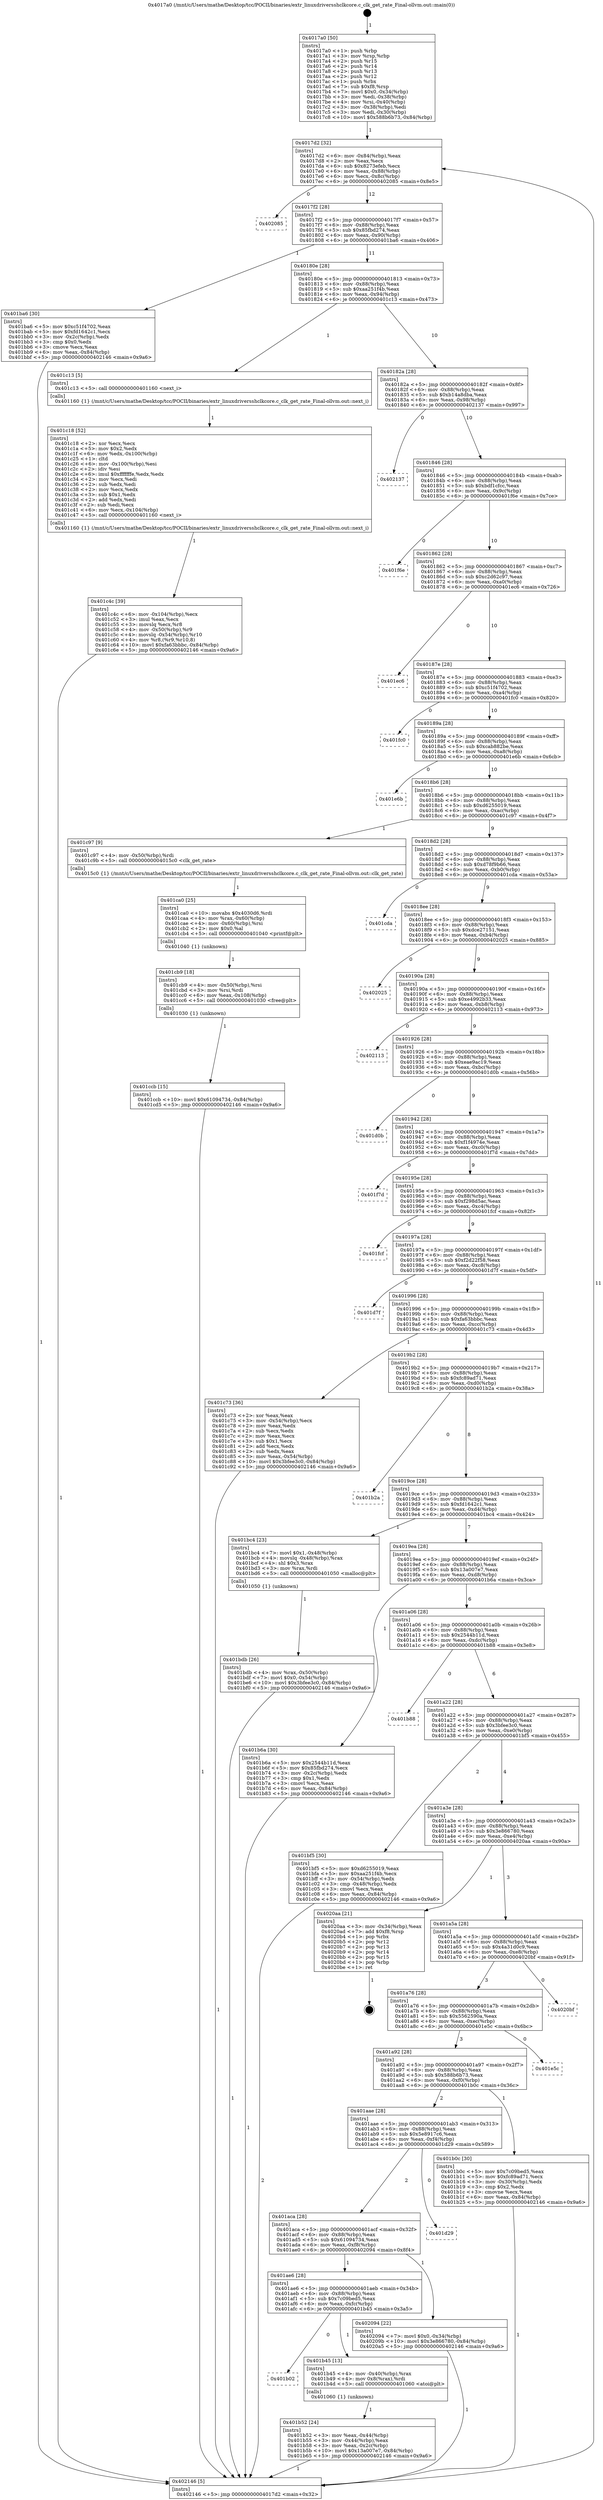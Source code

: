 digraph "0x4017a0" {
  label = "0x4017a0 (/mnt/c/Users/mathe/Desktop/tcc/POCII/binaries/extr_linuxdriversshclkcore.c_clk_get_rate_Final-ollvm.out::main(0))"
  labelloc = "t"
  node[shape=record]

  Entry [label="",width=0.3,height=0.3,shape=circle,fillcolor=black,style=filled]
  "0x4017d2" [label="{
     0x4017d2 [32]\l
     | [instrs]\l
     &nbsp;&nbsp;0x4017d2 \<+6\>: mov -0x84(%rbp),%eax\l
     &nbsp;&nbsp;0x4017d8 \<+2\>: mov %eax,%ecx\l
     &nbsp;&nbsp;0x4017da \<+6\>: sub $0x8273efeb,%ecx\l
     &nbsp;&nbsp;0x4017e0 \<+6\>: mov %eax,-0x88(%rbp)\l
     &nbsp;&nbsp;0x4017e6 \<+6\>: mov %ecx,-0x8c(%rbp)\l
     &nbsp;&nbsp;0x4017ec \<+6\>: je 0000000000402085 \<main+0x8e5\>\l
  }"]
  "0x402085" [label="{
     0x402085\l
  }", style=dashed]
  "0x4017f2" [label="{
     0x4017f2 [28]\l
     | [instrs]\l
     &nbsp;&nbsp;0x4017f2 \<+5\>: jmp 00000000004017f7 \<main+0x57\>\l
     &nbsp;&nbsp;0x4017f7 \<+6\>: mov -0x88(%rbp),%eax\l
     &nbsp;&nbsp;0x4017fd \<+5\>: sub $0x85fbd274,%eax\l
     &nbsp;&nbsp;0x401802 \<+6\>: mov %eax,-0x90(%rbp)\l
     &nbsp;&nbsp;0x401808 \<+6\>: je 0000000000401ba6 \<main+0x406\>\l
  }"]
  Exit [label="",width=0.3,height=0.3,shape=circle,fillcolor=black,style=filled,peripheries=2]
  "0x401ba6" [label="{
     0x401ba6 [30]\l
     | [instrs]\l
     &nbsp;&nbsp;0x401ba6 \<+5\>: mov $0xc51f4702,%eax\l
     &nbsp;&nbsp;0x401bab \<+5\>: mov $0xfd1642c1,%ecx\l
     &nbsp;&nbsp;0x401bb0 \<+3\>: mov -0x2c(%rbp),%edx\l
     &nbsp;&nbsp;0x401bb3 \<+3\>: cmp $0x0,%edx\l
     &nbsp;&nbsp;0x401bb6 \<+3\>: cmove %ecx,%eax\l
     &nbsp;&nbsp;0x401bb9 \<+6\>: mov %eax,-0x84(%rbp)\l
     &nbsp;&nbsp;0x401bbf \<+5\>: jmp 0000000000402146 \<main+0x9a6\>\l
  }"]
  "0x40180e" [label="{
     0x40180e [28]\l
     | [instrs]\l
     &nbsp;&nbsp;0x40180e \<+5\>: jmp 0000000000401813 \<main+0x73\>\l
     &nbsp;&nbsp;0x401813 \<+6\>: mov -0x88(%rbp),%eax\l
     &nbsp;&nbsp;0x401819 \<+5\>: sub $0xaa251f4b,%eax\l
     &nbsp;&nbsp;0x40181e \<+6\>: mov %eax,-0x94(%rbp)\l
     &nbsp;&nbsp;0x401824 \<+6\>: je 0000000000401c13 \<main+0x473\>\l
  }"]
  "0x401ccb" [label="{
     0x401ccb [15]\l
     | [instrs]\l
     &nbsp;&nbsp;0x401ccb \<+10\>: movl $0x61094734,-0x84(%rbp)\l
     &nbsp;&nbsp;0x401cd5 \<+5\>: jmp 0000000000402146 \<main+0x9a6\>\l
  }"]
  "0x401c13" [label="{
     0x401c13 [5]\l
     | [instrs]\l
     &nbsp;&nbsp;0x401c13 \<+5\>: call 0000000000401160 \<next_i\>\l
     | [calls]\l
     &nbsp;&nbsp;0x401160 \{1\} (/mnt/c/Users/mathe/Desktop/tcc/POCII/binaries/extr_linuxdriversshclkcore.c_clk_get_rate_Final-ollvm.out::next_i)\l
  }"]
  "0x40182a" [label="{
     0x40182a [28]\l
     | [instrs]\l
     &nbsp;&nbsp;0x40182a \<+5\>: jmp 000000000040182f \<main+0x8f\>\l
     &nbsp;&nbsp;0x40182f \<+6\>: mov -0x88(%rbp),%eax\l
     &nbsp;&nbsp;0x401835 \<+5\>: sub $0xb14a8dba,%eax\l
     &nbsp;&nbsp;0x40183a \<+6\>: mov %eax,-0x98(%rbp)\l
     &nbsp;&nbsp;0x401840 \<+6\>: je 0000000000402137 \<main+0x997\>\l
  }"]
  "0x401cb9" [label="{
     0x401cb9 [18]\l
     | [instrs]\l
     &nbsp;&nbsp;0x401cb9 \<+4\>: mov -0x50(%rbp),%rsi\l
     &nbsp;&nbsp;0x401cbd \<+3\>: mov %rsi,%rdi\l
     &nbsp;&nbsp;0x401cc0 \<+6\>: mov %eax,-0x108(%rbp)\l
     &nbsp;&nbsp;0x401cc6 \<+5\>: call 0000000000401030 \<free@plt\>\l
     | [calls]\l
     &nbsp;&nbsp;0x401030 \{1\} (unknown)\l
  }"]
  "0x402137" [label="{
     0x402137\l
  }", style=dashed]
  "0x401846" [label="{
     0x401846 [28]\l
     | [instrs]\l
     &nbsp;&nbsp;0x401846 \<+5\>: jmp 000000000040184b \<main+0xab\>\l
     &nbsp;&nbsp;0x40184b \<+6\>: mov -0x88(%rbp),%eax\l
     &nbsp;&nbsp;0x401851 \<+5\>: sub $0xbdf1cfcc,%eax\l
     &nbsp;&nbsp;0x401856 \<+6\>: mov %eax,-0x9c(%rbp)\l
     &nbsp;&nbsp;0x40185c \<+6\>: je 0000000000401f6e \<main+0x7ce\>\l
  }"]
  "0x401ca0" [label="{
     0x401ca0 [25]\l
     | [instrs]\l
     &nbsp;&nbsp;0x401ca0 \<+10\>: movabs $0x4030d6,%rdi\l
     &nbsp;&nbsp;0x401caa \<+4\>: mov %rax,-0x60(%rbp)\l
     &nbsp;&nbsp;0x401cae \<+4\>: mov -0x60(%rbp),%rsi\l
     &nbsp;&nbsp;0x401cb2 \<+2\>: mov $0x0,%al\l
     &nbsp;&nbsp;0x401cb4 \<+5\>: call 0000000000401040 \<printf@plt\>\l
     | [calls]\l
     &nbsp;&nbsp;0x401040 \{1\} (unknown)\l
  }"]
  "0x401f6e" [label="{
     0x401f6e\l
  }", style=dashed]
  "0x401862" [label="{
     0x401862 [28]\l
     | [instrs]\l
     &nbsp;&nbsp;0x401862 \<+5\>: jmp 0000000000401867 \<main+0xc7\>\l
     &nbsp;&nbsp;0x401867 \<+6\>: mov -0x88(%rbp),%eax\l
     &nbsp;&nbsp;0x40186d \<+5\>: sub $0xc2d62c97,%eax\l
     &nbsp;&nbsp;0x401872 \<+6\>: mov %eax,-0xa0(%rbp)\l
     &nbsp;&nbsp;0x401878 \<+6\>: je 0000000000401ec6 \<main+0x726\>\l
  }"]
  "0x401c4c" [label="{
     0x401c4c [39]\l
     | [instrs]\l
     &nbsp;&nbsp;0x401c4c \<+6\>: mov -0x104(%rbp),%ecx\l
     &nbsp;&nbsp;0x401c52 \<+3\>: imul %eax,%ecx\l
     &nbsp;&nbsp;0x401c55 \<+3\>: movslq %ecx,%r8\l
     &nbsp;&nbsp;0x401c58 \<+4\>: mov -0x50(%rbp),%r9\l
     &nbsp;&nbsp;0x401c5c \<+4\>: movslq -0x54(%rbp),%r10\l
     &nbsp;&nbsp;0x401c60 \<+4\>: mov %r8,(%r9,%r10,8)\l
     &nbsp;&nbsp;0x401c64 \<+10\>: movl $0xfa63bbbc,-0x84(%rbp)\l
     &nbsp;&nbsp;0x401c6e \<+5\>: jmp 0000000000402146 \<main+0x9a6\>\l
  }"]
  "0x401ec6" [label="{
     0x401ec6\l
  }", style=dashed]
  "0x40187e" [label="{
     0x40187e [28]\l
     | [instrs]\l
     &nbsp;&nbsp;0x40187e \<+5\>: jmp 0000000000401883 \<main+0xe3\>\l
     &nbsp;&nbsp;0x401883 \<+6\>: mov -0x88(%rbp),%eax\l
     &nbsp;&nbsp;0x401889 \<+5\>: sub $0xc51f4702,%eax\l
     &nbsp;&nbsp;0x40188e \<+6\>: mov %eax,-0xa4(%rbp)\l
     &nbsp;&nbsp;0x401894 \<+6\>: je 0000000000401fc0 \<main+0x820\>\l
  }"]
  "0x401c18" [label="{
     0x401c18 [52]\l
     | [instrs]\l
     &nbsp;&nbsp;0x401c18 \<+2\>: xor %ecx,%ecx\l
     &nbsp;&nbsp;0x401c1a \<+5\>: mov $0x2,%edx\l
     &nbsp;&nbsp;0x401c1f \<+6\>: mov %edx,-0x100(%rbp)\l
     &nbsp;&nbsp;0x401c25 \<+1\>: cltd\l
     &nbsp;&nbsp;0x401c26 \<+6\>: mov -0x100(%rbp),%esi\l
     &nbsp;&nbsp;0x401c2c \<+2\>: idiv %esi\l
     &nbsp;&nbsp;0x401c2e \<+6\>: imul $0xfffffffe,%edx,%edx\l
     &nbsp;&nbsp;0x401c34 \<+2\>: mov %ecx,%edi\l
     &nbsp;&nbsp;0x401c36 \<+2\>: sub %edx,%edi\l
     &nbsp;&nbsp;0x401c38 \<+2\>: mov %ecx,%edx\l
     &nbsp;&nbsp;0x401c3a \<+3\>: sub $0x1,%edx\l
     &nbsp;&nbsp;0x401c3d \<+2\>: add %edx,%edi\l
     &nbsp;&nbsp;0x401c3f \<+2\>: sub %edi,%ecx\l
     &nbsp;&nbsp;0x401c41 \<+6\>: mov %ecx,-0x104(%rbp)\l
     &nbsp;&nbsp;0x401c47 \<+5\>: call 0000000000401160 \<next_i\>\l
     | [calls]\l
     &nbsp;&nbsp;0x401160 \{1\} (/mnt/c/Users/mathe/Desktop/tcc/POCII/binaries/extr_linuxdriversshclkcore.c_clk_get_rate_Final-ollvm.out::next_i)\l
  }"]
  "0x401fc0" [label="{
     0x401fc0\l
  }", style=dashed]
  "0x40189a" [label="{
     0x40189a [28]\l
     | [instrs]\l
     &nbsp;&nbsp;0x40189a \<+5\>: jmp 000000000040189f \<main+0xff\>\l
     &nbsp;&nbsp;0x40189f \<+6\>: mov -0x88(%rbp),%eax\l
     &nbsp;&nbsp;0x4018a5 \<+5\>: sub $0xcab882be,%eax\l
     &nbsp;&nbsp;0x4018aa \<+6\>: mov %eax,-0xa8(%rbp)\l
     &nbsp;&nbsp;0x4018b0 \<+6\>: je 0000000000401e6b \<main+0x6cb\>\l
  }"]
  "0x401bdb" [label="{
     0x401bdb [26]\l
     | [instrs]\l
     &nbsp;&nbsp;0x401bdb \<+4\>: mov %rax,-0x50(%rbp)\l
     &nbsp;&nbsp;0x401bdf \<+7\>: movl $0x0,-0x54(%rbp)\l
     &nbsp;&nbsp;0x401be6 \<+10\>: movl $0x3bfee3c0,-0x84(%rbp)\l
     &nbsp;&nbsp;0x401bf0 \<+5\>: jmp 0000000000402146 \<main+0x9a6\>\l
  }"]
  "0x401e6b" [label="{
     0x401e6b\l
  }", style=dashed]
  "0x4018b6" [label="{
     0x4018b6 [28]\l
     | [instrs]\l
     &nbsp;&nbsp;0x4018b6 \<+5\>: jmp 00000000004018bb \<main+0x11b\>\l
     &nbsp;&nbsp;0x4018bb \<+6\>: mov -0x88(%rbp),%eax\l
     &nbsp;&nbsp;0x4018c1 \<+5\>: sub $0xd6255019,%eax\l
     &nbsp;&nbsp;0x4018c6 \<+6\>: mov %eax,-0xac(%rbp)\l
     &nbsp;&nbsp;0x4018cc \<+6\>: je 0000000000401c97 \<main+0x4f7\>\l
  }"]
  "0x401b52" [label="{
     0x401b52 [24]\l
     | [instrs]\l
     &nbsp;&nbsp;0x401b52 \<+3\>: mov %eax,-0x44(%rbp)\l
     &nbsp;&nbsp;0x401b55 \<+3\>: mov -0x44(%rbp),%eax\l
     &nbsp;&nbsp;0x401b58 \<+3\>: mov %eax,-0x2c(%rbp)\l
     &nbsp;&nbsp;0x401b5b \<+10\>: movl $0x13a007e7,-0x84(%rbp)\l
     &nbsp;&nbsp;0x401b65 \<+5\>: jmp 0000000000402146 \<main+0x9a6\>\l
  }"]
  "0x401c97" [label="{
     0x401c97 [9]\l
     | [instrs]\l
     &nbsp;&nbsp;0x401c97 \<+4\>: mov -0x50(%rbp),%rdi\l
     &nbsp;&nbsp;0x401c9b \<+5\>: call 00000000004015c0 \<clk_get_rate\>\l
     | [calls]\l
     &nbsp;&nbsp;0x4015c0 \{1\} (/mnt/c/Users/mathe/Desktop/tcc/POCII/binaries/extr_linuxdriversshclkcore.c_clk_get_rate_Final-ollvm.out::clk_get_rate)\l
  }"]
  "0x4018d2" [label="{
     0x4018d2 [28]\l
     | [instrs]\l
     &nbsp;&nbsp;0x4018d2 \<+5\>: jmp 00000000004018d7 \<main+0x137\>\l
     &nbsp;&nbsp;0x4018d7 \<+6\>: mov -0x88(%rbp),%eax\l
     &nbsp;&nbsp;0x4018dd \<+5\>: sub $0xd78f9b66,%eax\l
     &nbsp;&nbsp;0x4018e2 \<+6\>: mov %eax,-0xb0(%rbp)\l
     &nbsp;&nbsp;0x4018e8 \<+6\>: je 0000000000401cda \<main+0x53a\>\l
  }"]
  "0x401b02" [label="{
     0x401b02\l
  }", style=dashed]
  "0x401cda" [label="{
     0x401cda\l
  }", style=dashed]
  "0x4018ee" [label="{
     0x4018ee [28]\l
     | [instrs]\l
     &nbsp;&nbsp;0x4018ee \<+5\>: jmp 00000000004018f3 \<main+0x153\>\l
     &nbsp;&nbsp;0x4018f3 \<+6\>: mov -0x88(%rbp),%eax\l
     &nbsp;&nbsp;0x4018f9 \<+5\>: sub $0xdce27151,%eax\l
     &nbsp;&nbsp;0x4018fe \<+6\>: mov %eax,-0xb4(%rbp)\l
     &nbsp;&nbsp;0x401904 \<+6\>: je 0000000000402025 \<main+0x885\>\l
  }"]
  "0x401b45" [label="{
     0x401b45 [13]\l
     | [instrs]\l
     &nbsp;&nbsp;0x401b45 \<+4\>: mov -0x40(%rbp),%rax\l
     &nbsp;&nbsp;0x401b49 \<+4\>: mov 0x8(%rax),%rdi\l
     &nbsp;&nbsp;0x401b4d \<+5\>: call 0000000000401060 \<atoi@plt\>\l
     | [calls]\l
     &nbsp;&nbsp;0x401060 \{1\} (unknown)\l
  }"]
  "0x402025" [label="{
     0x402025\l
  }", style=dashed]
  "0x40190a" [label="{
     0x40190a [28]\l
     | [instrs]\l
     &nbsp;&nbsp;0x40190a \<+5\>: jmp 000000000040190f \<main+0x16f\>\l
     &nbsp;&nbsp;0x40190f \<+6\>: mov -0x88(%rbp),%eax\l
     &nbsp;&nbsp;0x401915 \<+5\>: sub $0xe4992b33,%eax\l
     &nbsp;&nbsp;0x40191a \<+6\>: mov %eax,-0xb8(%rbp)\l
     &nbsp;&nbsp;0x401920 \<+6\>: je 0000000000402113 \<main+0x973\>\l
  }"]
  "0x401ae6" [label="{
     0x401ae6 [28]\l
     | [instrs]\l
     &nbsp;&nbsp;0x401ae6 \<+5\>: jmp 0000000000401aeb \<main+0x34b\>\l
     &nbsp;&nbsp;0x401aeb \<+6\>: mov -0x88(%rbp),%eax\l
     &nbsp;&nbsp;0x401af1 \<+5\>: sub $0x7c09bed5,%eax\l
     &nbsp;&nbsp;0x401af6 \<+6\>: mov %eax,-0xfc(%rbp)\l
     &nbsp;&nbsp;0x401afc \<+6\>: je 0000000000401b45 \<main+0x3a5\>\l
  }"]
  "0x402113" [label="{
     0x402113\l
  }", style=dashed]
  "0x401926" [label="{
     0x401926 [28]\l
     | [instrs]\l
     &nbsp;&nbsp;0x401926 \<+5\>: jmp 000000000040192b \<main+0x18b\>\l
     &nbsp;&nbsp;0x40192b \<+6\>: mov -0x88(%rbp),%eax\l
     &nbsp;&nbsp;0x401931 \<+5\>: sub $0xeae9ac19,%eax\l
     &nbsp;&nbsp;0x401936 \<+6\>: mov %eax,-0xbc(%rbp)\l
     &nbsp;&nbsp;0x40193c \<+6\>: je 0000000000401d0b \<main+0x56b\>\l
  }"]
  "0x402094" [label="{
     0x402094 [22]\l
     | [instrs]\l
     &nbsp;&nbsp;0x402094 \<+7\>: movl $0x0,-0x34(%rbp)\l
     &nbsp;&nbsp;0x40209b \<+10\>: movl $0x3e866780,-0x84(%rbp)\l
     &nbsp;&nbsp;0x4020a5 \<+5\>: jmp 0000000000402146 \<main+0x9a6\>\l
  }"]
  "0x401d0b" [label="{
     0x401d0b\l
  }", style=dashed]
  "0x401942" [label="{
     0x401942 [28]\l
     | [instrs]\l
     &nbsp;&nbsp;0x401942 \<+5\>: jmp 0000000000401947 \<main+0x1a7\>\l
     &nbsp;&nbsp;0x401947 \<+6\>: mov -0x88(%rbp),%eax\l
     &nbsp;&nbsp;0x40194d \<+5\>: sub $0xf1f4974e,%eax\l
     &nbsp;&nbsp;0x401952 \<+6\>: mov %eax,-0xc0(%rbp)\l
     &nbsp;&nbsp;0x401958 \<+6\>: je 0000000000401f7d \<main+0x7dd\>\l
  }"]
  "0x401aca" [label="{
     0x401aca [28]\l
     | [instrs]\l
     &nbsp;&nbsp;0x401aca \<+5\>: jmp 0000000000401acf \<main+0x32f\>\l
     &nbsp;&nbsp;0x401acf \<+6\>: mov -0x88(%rbp),%eax\l
     &nbsp;&nbsp;0x401ad5 \<+5\>: sub $0x61094734,%eax\l
     &nbsp;&nbsp;0x401ada \<+6\>: mov %eax,-0xf8(%rbp)\l
     &nbsp;&nbsp;0x401ae0 \<+6\>: je 0000000000402094 \<main+0x8f4\>\l
  }"]
  "0x401f7d" [label="{
     0x401f7d\l
  }", style=dashed]
  "0x40195e" [label="{
     0x40195e [28]\l
     | [instrs]\l
     &nbsp;&nbsp;0x40195e \<+5\>: jmp 0000000000401963 \<main+0x1c3\>\l
     &nbsp;&nbsp;0x401963 \<+6\>: mov -0x88(%rbp),%eax\l
     &nbsp;&nbsp;0x401969 \<+5\>: sub $0xf298d5ac,%eax\l
     &nbsp;&nbsp;0x40196e \<+6\>: mov %eax,-0xc4(%rbp)\l
     &nbsp;&nbsp;0x401974 \<+6\>: je 0000000000401fcf \<main+0x82f\>\l
  }"]
  "0x401d29" [label="{
     0x401d29\l
  }", style=dashed]
  "0x401fcf" [label="{
     0x401fcf\l
  }", style=dashed]
  "0x40197a" [label="{
     0x40197a [28]\l
     | [instrs]\l
     &nbsp;&nbsp;0x40197a \<+5\>: jmp 000000000040197f \<main+0x1df\>\l
     &nbsp;&nbsp;0x40197f \<+6\>: mov -0x88(%rbp),%eax\l
     &nbsp;&nbsp;0x401985 \<+5\>: sub $0xf2d22f58,%eax\l
     &nbsp;&nbsp;0x40198a \<+6\>: mov %eax,-0xc8(%rbp)\l
     &nbsp;&nbsp;0x401990 \<+6\>: je 0000000000401d7f \<main+0x5df\>\l
  }"]
  "0x4017a0" [label="{
     0x4017a0 [50]\l
     | [instrs]\l
     &nbsp;&nbsp;0x4017a0 \<+1\>: push %rbp\l
     &nbsp;&nbsp;0x4017a1 \<+3\>: mov %rsp,%rbp\l
     &nbsp;&nbsp;0x4017a4 \<+2\>: push %r15\l
     &nbsp;&nbsp;0x4017a6 \<+2\>: push %r14\l
     &nbsp;&nbsp;0x4017a8 \<+2\>: push %r13\l
     &nbsp;&nbsp;0x4017aa \<+2\>: push %r12\l
     &nbsp;&nbsp;0x4017ac \<+1\>: push %rbx\l
     &nbsp;&nbsp;0x4017ad \<+7\>: sub $0xf8,%rsp\l
     &nbsp;&nbsp;0x4017b4 \<+7\>: movl $0x0,-0x34(%rbp)\l
     &nbsp;&nbsp;0x4017bb \<+3\>: mov %edi,-0x38(%rbp)\l
     &nbsp;&nbsp;0x4017be \<+4\>: mov %rsi,-0x40(%rbp)\l
     &nbsp;&nbsp;0x4017c2 \<+3\>: mov -0x38(%rbp),%edi\l
     &nbsp;&nbsp;0x4017c5 \<+3\>: mov %edi,-0x30(%rbp)\l
     &nbsp;&nbsp;0x4017c8 \<+10\>: movl $0x588b6b73,-0x84(%rbp)\l
  }"]
  "0x401d7f" [label="{
     0x401d7f\l
  }", style=dashed]
  "0x401996" [label="{
     0x401996 [28]\l
     | [instrs]\l
     &nbsp;&nbsp;0x401996 \<+5\>: jmp 000000000040199b \<main+0x1fb\>\l
     &nbsp;&nbsp;0x40199b \<+6\>: mov -0x88(%rbp),%eax\l
     &nbsp;&nbsp;0x4019a1 \<+5\>: sub $0xfa63bbbc,%eax\l
     &nbsp;&nbsp;0x4019a6 \<+6\>: mov %eax,-0xcc(%rbp)\l
     &nbsp;&nbsp;0x4019ac \<+6\>: je 0000000000401c73 \<main+0x4d3\>\l
  }"]
  "0x402146" [label="{
     0x402146 [5]\l
     | [instrs]\l
     &nbsp;&nbsp;0x402146 \<+5\>: jmp 00000000004017d2 \<main+0x32\>\l
  }"]
  "0x401c73" [label="{
     0x401c73 [36]\l
     | [instrs]\l
     &nbsp;&nbsp;0x401c73 \<+2\>: xor %eax,%eax\l
     &nbsp;&nbsp;0x401c75 \<+3\>: mov -0x54(%rbp),%ecx\l
     &nbsp;&nbsp;0x401c78 \<+2\>: mov %eax,%edx\l
     &nbsp;&nbsp;0x401c7a \<+2\>: sub %ecx,%edx\l
     &nbsp;&nbsp;0x401c7c \<+2\>: mov %eax,%ecx\l
     &nbsp;&nbsp;0x401c7e \<+3\>: sub $0x1,%ecx\l
     &nbsp;&nbsp;0x401c81 \<+2\>: add %ecx,%edx\l
     &nbsp;&nbsp;0x401c83 \<+2\>: sub %edx,%eax\l
     &nbsp;&nbsp;0x401c85 \<+3\>: mov %eax,-0x54(%rbp)\l
     &nbsp;&nbsp;0x401c88 \<+10\>: movl $0x3bfee3c0,-0x84(%rbp)\l
     &nbsp;&nbsp;0x401c92 \<+5\>: jmp 0000000000402146 \<main+0x9a6\>\l
  }"]
  "0x4019b2" [label="{
     0x4019b2 [28]\l
     | [instrs]\l
     &nbsp;&nbsp;0x4019b2 \<+5\>: jmp 00000000004019b7 \<main+0x217\>\l
     &nbsp;&nbsp;0x4019b7 \<+6\>: mov -0x88(%rbp),%eax\l
     &nbsp;&nbsp;0x4019bd \<+5\>: sub $0xfc89ad71,%eax\l
     &nbsp;&nbsp;0x4019c2 \<+6\>: mov %eax,-0xd0(%rbp)\l
     &nbsp;&nbsp;0x4019c8 \<+6\>: je 0000000000401b2a \<main+0x38a\>\l
  }"]
  "0x401aae" [label="{
     0x401aae [28]\l
     | [instrs]\l
     &nbsp;&nbsp;0x401aae \<+5\>: jmp 0000000000401ab3 \<main+0x313\>\l
     &nbsp;&nbsp;0x401ab3 \<+6\>: mov -0x88(%rbp),%eax\l
     &nbsp;&nbsp;0x401ab9 \<+5\>: sub $0x5e8917c6,%eax\l
     &nbsp;&nbsp;0x401abe \<+6\>: mov %eax,-0xf4(%rbp)\l
     &nbsp;&nbsp;0x401ac4 \<+6\>: je 0000000000401d29 \<main+0x589\>\l
  }"]
  "0x401b2a" [label="{
     0x401b2a\l
  }", style=dashed]
  "0x4019ce" [label="{
     0x4019ce [28]\l
     | [instrs]\l
     &nbsp;&nbsp;0x4019ce \<+5\>: jmp 00000000004019d3 \<main+0x233\>\l
     &nbsp;&nbsp;0x4019d3 \<+6\>: mov -0x88(%rbp),%eax\l
     &nbsp;&nbsp;0x4019d9 \<+5\>: sub $0xfd1642c1,%eax\l
     &nbsp;&nbsp;0x4019de \<+6\>: mov %eax,-0xd4(%rbp)\l
     &nbsp;&nbsp;0x4019e4 \<+6\>: je 0000000000401bc4 \<main+0x424\>\l
  }"]
  "0x401b0c" [label="{
     0x401b0c [30]\l
     | [instrs]\l
     &nbsp;&nbsp;0x401b0c \<+5\>: mov $0x7c09bed5,%eax\l
     &nbsp;&nbsp;0x401b11 \<+5\>: mov $0xfc89ad71,%ecx\l
     &nbsp;&nbsp;0x401b16 \<+3\>: mov -0x30(%rbp),%edx\l
     &nbsp;&nbsp;0x401b19 \<+3\>: cmp $0x2,%edx\l
     &nbsp;&nbsp;0x401b1c \<+3\>: cmovne %ecx,%eax\l
     &nbsp;&nbsp;0x401b1f \<+6\>: mov %eax,-0x84(%rbp)\l
     &nbsp;&nbsp;0x401b25 \<+5\>: jmp 0000000000402146 \<main+0x9a6\>\l
  }"]
  "0x401bc4" [label="{
     0x401bc4 [23]\l
     | [instrs]\l
     &nbsp;&nbsp;0x401bc4 \<+7\>: movl $0x1,-0x48(%rbp)\l
     &nbsp;&nbsp;0x401bcb \<+4\>: movslq -0x48(%rbp),%rax\l
     &nbsp;&nbsp;0x401bcf \<+4\>: shl $0x3,%rax\l
     &nbsp;&nbsp;0x401bd3 \<+3\>: mov %rax,%rdi\l
     &nbsp;&nbsp;0x401bd6 \<+5\>: call 0000000000401050 \<malloc@plt\>\l
     | [calls]\l
     &nbsp;&nbsp;0x401050 \{1\} (unknown)\l
  }"]
  "0x4019ea" [label="{
     0x4019ea [28]\l
     | [instrs]\l
     &nbsp;&nbsp;0x4019ea \<+5\>: jmp 00000000004019ef \<main+0x24f\>\l
     &nbsp;&nbsp;0x4019ef \<+6\>: mov -0x88(%rbp),%eax\l
     &nbsp;&nbsp;0x4019f5 \<+5\>: sub $0x13a007e7,%eax\l
     &nbsp;&nbsp;0x4019fa \<+6\>: mov %eax,-0xd8(%rbp)\l
     &nbsp;&nbsp;0x401a00 \<+6\>: je 0000000000401b6a \<main+0x3ca\>\l
  }"]
  "0x401a92" [label="{
     0x401a92 [28]\l
     | [instrs]\l
     &nbsp;&nbsp;0x401a92 \<+5\>: jmp 0000000000401a97 \<main+0x2f7\>\l
     &nbsp;&nbsp;0x401a97 \<+6\>: mov -0x88(%rbp),%eax\l
     &nbsp;&nbsp;0x401a9d \<+5\>: sub $0x588b6b73,%eax\l
     &nbsp;&nbsp;0x401aa2 \<+6\>: mov %eax,-0xf0(%rbp)\l
     &nbsp;&nbsp;0x401aa8 \<+6\>: je 0000000000401b0c \<main+0x36c\>\l
  }"]
  "0x401b6a" [label="{
     0x401b6a [30]\l
     | [instrs]\l
     &nbsp;&nbsp;0x401b6a \<+5\>: mov $0x2544b11d,%eax\l
     &nbsp;&nbsp;0x401b6f \<+5\>: mov $0x85fbd274,%ecx\l
     &nbsp;&nbsp;0x401b74 \<+3\>: mov -0x2c(%rbp),%edx\l
     &nbsp;&nbsp;0x401b77 \<+3\>: cmp $0x1,%edx\l
     &nbsp;&nbsp;0x401b7a \<+3\>: cmovl %ecx,%eax\l
     &nbsp;&nbsp;0x401b7d \<+6\>: mov %eax,-0x84(%rbp)\l
     &nbsp;&nbsp;0x401b83 \<+5\>: jmp 0000000000402146 \<main+0x9a6\>\l
  }"]
  "0x401a06" [label="{
     0x401a06 [28]\l
     | [instrs]\l
     &nbsp;&nbsp;0x401a06 \<+5\>: jmp 0000000000401a0b \<main+0x26b\>\l
     &nbsp;&nbsp;0x401a0b \<+6\>: mov -0x88(%rbp),%eax\l
     &nbsp;&nbsp;0x401a11 \<+5\>: sub $0x2544b11d,%eax\l
     &nbsp;&nbsp;0x401a16 \<+6\>: mov %eax,-0xdc(%rbp)\l
     &nbsp;&nbsp;0x401a1c \<+6\>: je 0000000000401b88 \<main+0x3e8\>\l
  }"]
  "0x401e5c" [label="{
     0x401e5c\l
  }", style=dashed]
  "0x401b88" [label="{
     0x401b88\l
  }", style=dashed]
  "0x401a22" [label="{
     0x401a22 [28]\l
     | [instrs]\l
     &nbsp;&nbsp;0x401a22 \<+5\>: jmp 0000000000401a27 \<main+0x287\>\l
     &nbsp;&nbsp;0x401a27 \<+6\>: mov -0x88(%rbp),%eax\l
     &nbsp;&nbsp;0x401a2d \<+5\>: sub $0x3bfee3c0,%eax\l
     &nbsp;&nbsp;0x401a32 \<+6\>: mov %eax,-0xe0(%rbp)\l
     &nbsp;&nbsp;0x401a38 \<+6\>: je 0000000000401bf5 \<main+0x455\>\l
  }"]
  "0x401a76" [label="{
     0x401a76 [28]\l
     | [instrs]\l
     &nbsp;&nbsp;0x401a76 \<+5\>: jmp 0000000000401a7b \<main+0x2db\>\l
     &nbsp;&nbsp;0x401a7b \<+6\>: mov -0x88(%rbp),%eax\l
     &nbsp;&nbsp;0x401a81 \<+5\>: sub $0x5562590a,%eax\l
     &nbsp;&nbsp;0x401a86 \<+6\>: mov %eax,-0xec(%rbp)\l
     &nbsp;&nbsp;0x401a8c \<+6\>: je 0000000000401e5c \<main+0x6bc\>\l
  }"]
  "0x401bf5" [label="{
     0x401bf5 [30]\l
     | [instrs]\l
     &nbsp;&nbsp;0x401bf5 \<+5\>: mov $0xd6255019,%eax\l
     &nbsp;&nbsp;0x401bfa \<+5\>: mov $0xaa251f4b,%ecx\l
     &nbsp;&nbsp;0x401bff \<+3\>: mov -0x54(%rbp),%edx\l
     &nbsp;&nbsp;0x401c02 \<+3\>: cmp -0x48(%rbp),%edx\l
     &nbsp;&nbsp;0x401c05 \<+3\>: cmovl %ecx,%eax\l
     &nbsp;&nbsp;0x401c08 \<+6\>: mov %eax,-0x84(%rbp)\l
     &nbsp;&nbsp;0x401c0e \<+5\>: jmp 0000000000402146 \<main+0x9a6\>\l
  }"]
  "0x401a3e" [label="{
     0x401a3e [28]\l
     | [instrs]\l
     &nbsp;&nbsp;0x401a3e \<+5\>: jmp 0000000000401a43 \<main+0x2a3\>\l
     &nbsp;&nbsp;0x401a43 \<+6\>: mov -0x88(%rbp),%eax\l
     &nbsp;&nbsp;0x401a49 \<+5\>: sub $0x3e866780,%eax\l
     &nbsp;&nbsp;0x401a4e \<+6\>: mov %eax,-0xe4(%rbp)\l
     &nbsp;&nbsp;0x401a54 \<+6\>: je 00000000004020aa \<main+0x90a\>\l
  }"]
  "0x4020bf" [label="{
     0x4020bf\l
  }", style=dashed]
  "0x4020aa" [label="{
     0x4020aa [21]\l
     | [instrs]\l
     &nbsp;&nbsp;0x4020aa \<+3\>: mov -0x34(%rbp),%eax\l
     &nbsp;&nbsp;0x4020ad \<+7\>: add $0xf8,%rsp\l
     &nbsp;&nbsp;0x4020b4 \<+1\>: pop %rbx\l
     &nbsp;&nbsp;0x4020b5 \<+2\>: pop %r12\l
     &nbsp;&nbsp;0x4020b7 \<+2\>: pop %r13\l
     &nbsp;&nbsp;0x4020b9 \<+2\>: pop %r14\l
     &nbsp;&nbsp;0x4020bb \<+2\>: pop %r15\l
     &nbsp;&nbsp;0x4020bd \<+1\>: pop %rbp\l
     &nbsp;&nbsp;0x4020be \<+1\>: ret\l
  }"]
  "0x401a5a" [label="{
     0x401a5a [28]\l
     | [instrs]\l
     &nbsp;&nbsp;0x401a5a \<+5\>: jmp 0000000000401a5f \<main+0x2bf\>\l
     &nbsp;&nbsp;0x401a5f \<+6\>: mov -0x88(%rbp),%eax\l
     &nbsp;&nbsp;0x401a65 \<+5\>: sub $0x4a31d0c9,%eax\l
     &nbsp;&nbsp;0x401a6a \<+6\>: mov %eax,-0xe8(%rbp)\l
     &nbsp;&nbsp;0x401a70 \<+6\>: je 00000000004020bf \<main+0x91f\>\l
  }"]
  Entry -> "0x4017a0" [label=" 1"]
  "0x4017d2" -> "0x402085" [label=" 0"]
  "0x4017d2" -> "0x4017f2" [label=" 12"]
  "0x4020aa" -> Exit [label=" 1"]
  "0x4017f2" -> "0x401ba6" [label=" 1"]
  "0x4017f2" -> "0x40180e" [label=" 11"]
  "0x402094" -> "0x402146" [label=" 1"]
  "0x40180e" -> "0x401c13" [label=" 1"]
  "0x40180e" -> "0x40182a" [label=" 10"]
  "0x401ccb" -> "0x402146" [label=" 1"]
  "0x40182a" -> "0x402137" [label=" 0"]
  "0x40182a" -> "0x401846" [label=" 10"]
  "0x401cb9" -> "0x401ccb" [label=" 1"]
  "0x401846" -> "0x401f6e" [label=" 0"]
  "0x401846" -> "0x401862" [label=" 10"]
  "0x401ca0" -> "0x401cb9" [label=" 1"]
  "0x401862" -> "0x401ec6" [label=" 0"]
  "0x401862" -> "0x40187e" [label=" 10"]
  "0x401c97" -> "0x401ca0" [label=" 1"]
  "0x40187e" -> "0x401fc0" [label=" 0"]
  "0x40187e" -> "0x40189a" [label=" 10"]
  "0x401c73" -> "0x402146" [label=" 1"]
  "0x40189a" -> "0x401e6b" [label=" 0"]
  "0x40189a" -> "0x4018b6" [label=" 10"]
  "0x401c4c" -> "0x402146" [label=" 1"]
  "0x4018b6" -> "0x401c97" [label=" 1"]
  "0x4018b6" -> "0x4018d2" [label=" 9"]
  "0x401c18" -> "0x401c4c" [label=" 1"]
  "0x4018d2" -> "0x401cda" [label=" 0"]
  "0x4018d2" -> "0x4018ee" [label=" 9"]
  "0x401c13" -> "0x401c18" [label=" 1"]
  "0x4018ee" -> "0x402025" [label=" 0"]
  "0x4018ee" -> "0x40190a" [label=" 9"]
  "0x401bf5" -> "0x402146" [label=" 2"]
  "0x40190a" -> "0x402113" [label=" 0"]
  "0x40190a" -> "0x401926" [label=" 9"]
  "0x401bc4" -> "0x401bdb" [label=" 1"]
  "0x401926" -> "0x401d0b" [label=" 0"]
  "0x401926" -> "0x401942" [label=" 9"]
  "0x401ba6" -> "0x402146" [label=" 1"]
  "0x401942" -> "0x401f7d" [label=" 0"]
  "0x401942" -> "0x40195e" [label=" 9"]
  "0x401b52" -> "0x402146" [label=" 1"]
  "0x40195e" -> "0x401fcf" [label=" 0"]
  "0x40195e" -> "0x40197a" [label=" 9"]
  "0x401b45" -> "0x401b52" [label=" 1"]
  "0x40197a" -> "0x401d7f" [label=" 0"]
  "0x40197a" -> "0x401996" [label=" 9"]
  "0x401ae6" -> "0x401b45" [label=" 1"]
  "0x401996" -> "0x401c73" [label=" 1"]
  "0x401996" -> "0x4019b2" [label=" 8"]
  "0x401bdb" -> "0x402146" [label=" 1"]
  "0x4019b2" -> "0x401b2a" [label=" 0"]
  "0x4019b2" -> "0x4019ce" [label=" 8"]
  "0x401aca" -> "0x401ae6" [label=" 1"]
  "0x4019ce" -> "0x401bc4" [label=" 1"]
  "0x4019ce" -> "0x4019ea" [label=" 7"]
  "0x401aca" -> "0x402094" [label=" 1"]
  "0x4019ea" -> "0x401b6a" [label=" 1"]
  "0x4019ea" -> "0x401a06" [label=" 6"]
  "0x401aae" -> "0x401aca" [label=" 2"]
  "0x401a06" -> "0x401b88" [label=" 0"]
  "0x401a06" -> "0x401a22" [label=" 6"]
  "0x401aae" -> "0x401d29" [label=" 0"]
  "0x401a22" -> "0x401bf5" [label=" 2"]
  "0x401a22" -> "0x401a3e" [label=" 4"]
  "0x402146" -> "0x4017d2" [label=" 11"]
  "0x401a3e" -> "0x4020aa" [label=" 1"]
  "0x401a3e" -> "0x401a5a" [label=" 3"]
  "0x4017a0" -> "0x4017d2" [label=" 1"]
  "0x401a5a" -> "0x4020bf" [label=" 0"]
  "0x401a5a" -> "0x401a76" [label=" 3"]
  "0x401ae6" -> "0x401b02" [label=" 0"]
  "0x401a76" -> "0x401e5c" [label=" 0"]
  "0x401a76" -> "0x401a92" [label=" 3"]
  "0x401b6a" -> "0x402146" [label=" 1"]
  "0x401a92" -> "0x401b0c" [label=" 1"]
  "0x401a92" -> "0x401aae" [label=" 2"]
  "0x401b0c" -> "0x402146" [label=" 1"]
}
